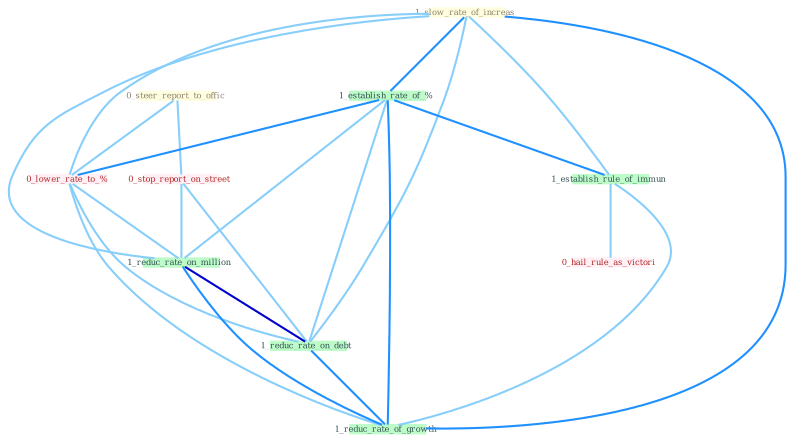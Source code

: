Graph G{ 
    node
    [shape=polygon,style=filled,width=.5,height=.06,color="#BDFCC9",fixedsize=true,fontsize=4,
    fontcolor="#2f4f4f"];
    {node
    [color="#ffffe0", fontcolor="#8b7d6b"] "0_steer_report_to_offic " "1_slow_rate_of_increas "}
{node [color="#fff0f5", fontcolor="#b22222"] "0_lower_rate_to_% " "0_stop_report_on_street " "0_hail_rule_as_victori "}
edge [color="#B0E2FF"];

	"0_steer_report_to_offic " -- "0_lower_rate_to_% " [w="1", color="#87cefa" ];
	"0_steer_report_to_offic " -- "0_stop_report_on_street " [w="1", color="#87cefa" ];
	"1_slow_rate_of_increas " -- "1_establish_rate_of_% " [w="2", color="#1e90ff" , len=0.8];
	"1_slow_rate_of_increas " -- "0_lower_rate_to_% " [w="1", color="#87cefa" ];
	"1_slow_rate_of_increas " -- "1_establish_rule_of_immun " [w="1", color="#87cefa" ];
	"1_slow_rate_of_increas " -- "1_reduc_rate_on_million " [w="1", color="#87cefa" ];
	"1_slow_rate_of_increas " -- "1_reduc_rate_on_debt " [w="1", color="#87cefa" ];
	"1_slow_rate_of_increas " -- "1_reduc_rate_of_growth " [w="2", color="#1e90ff" , len=0.8];
	"1_establish_rate_of_% " -- "0_lower_rate_to_% " [w="2", color="#1e90ff" , len=0.8];
	"1_establish_rate_of_% " -- "1_establish_rule_of_immun " [w="2", color="#1e90ff" , len=0.8];
	"1_establish_rate_of_% " -- "1_reduc_rate_on_million " [w="1", color="#87cefa" ];
	"1_establish_rate_of_% " -- "1_reduc_rate_on_debt " [w="1", color="#87cefa" ];
	"1_establish_rate_of_% " -- "1_reduc_rate_of_growth " [w="2", color="#1e90ff" , len=0.8];
	"0_lower_rate_to_% " -- "1_reduc_rate_on_million " [w="1", color="#87cefa" ];
	"0_lower_rate_to_% " -- "1_reduc_rate_on_debt " [w="1", color="#87cefa" ];
	"0_lower_rate_to_% " -- "1_reduc_rate_of_growth " [w="1", color="#87cefa" ];
	"1_establish_rule_of_immun " -- "0_hail_rule_as_victori " [w="1", color="#87cefa" ];
	"1_establish_rule_of_immun " -- "1_reduc_rate_of_growth " [w="1", color="#87cefa" ];
	"0_stop_report_on_street " -- "1_reduc_rate_on_million " [w="1", color="#87cefa" ];
	"0_stop_report_on_street " -- "1_reduc_rate_on_debt " [w="1", color="#87cefa" ];
	"1_reduc_rate_on_million " -- "1_reduc_rate_on_debt " [w="3", color="#0000cd" , len=0.6];
	"1_reduc_rate_on_million " -- "1_reduc_rate_of_growth " [w="2", color="#1e90ff" , len=0.8];
	"1_reduc_rate_on_debt " -- "1_reduc_rate_of_growth " [w="2", color="#1e90ff" , len=0.8];
}
